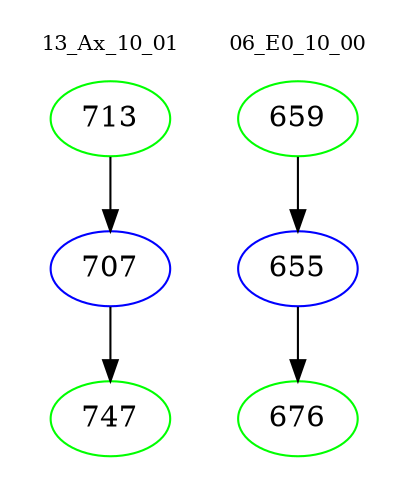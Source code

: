 digraph{
subgraph cluster_0 {
color = white
label = "13_Ax_10_01";
fontsize=10;
T0_713 [label="713", color="green"]
T0_713 -> T0_707 [color="black"]
T0_707 [label="707", color="blue"]
T0_707 -> T0_747 [color="black"]
T0_747 [label="747", color="green"]
}
subgraph cluster_1 {
color = white
label = "06_E0_10_00";
fontsize=10;
T1_659 [label="659", color="green"]
T1_659 -> T1_655 [color="black"]
T1_655 [label="655", color="blue"]
T1_655 -> T1_676 [color="black"]
T1_676 [label="676", color="green"]
}
}
